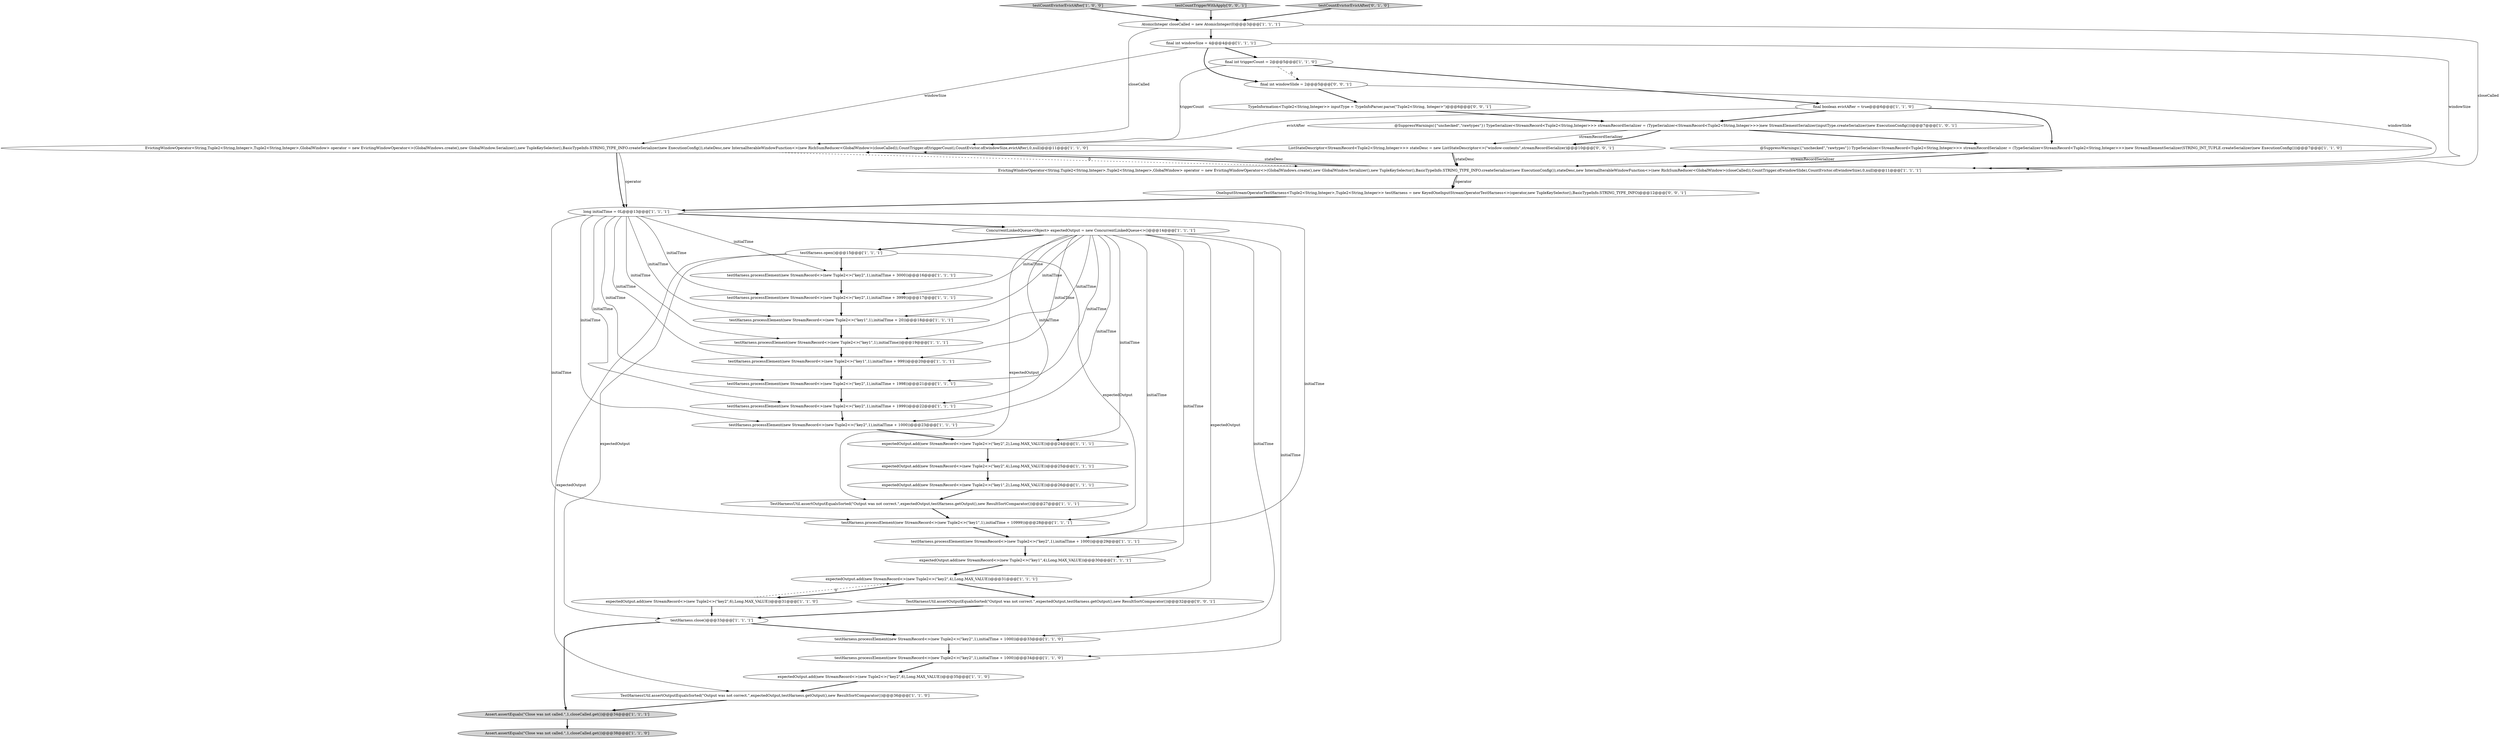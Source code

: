 digraph {
23 [style = filled, label = "expectedOutput.add(new StreamRecord<>(new Tuple2<>(\"key1\",4),Long.MAX_VALUE))@@@30@@@['1', '1', '1']", fillcolor = white, shape = ellipse image = "AAA0AAABBB1BBB"];
2 [style = filled, label = "testHarness.open()@@@15@@@['1', '1', '1']", fillcolor = white, shape = ellipse image = "AAA0AAABBB1BBB"];
7 [style = filled, label = "testHarness.close()@@@33@@@['1', '1', '1']", fillcolor = white, shape = ellipse image = "AAA0AAABBB1BBB"];
18 [style = filled, label = "testHarness.processElement(new StreamRecord<>(new Tuple2<>(\"key1\",1),initialTime + 999))@@@20@@@['1', '1', '1']", fillcolor = white, shape = ellipse image = "AAA0AAABBB1BBB"];
16 [style = filled, label = "EvictingWindowOperator<String,Tuple2<String,Integer>,Tuple2<String,Integer>,GlobalWindow> operator = new EvictingWindowOperator<>(GlobalWindows.create(),new GlobalWindow.Serializer(),new TupleKeySelector(),BasicTypeInfo.STRING_TYPE_INFO.createSerializer(new ExecutionConfig()),stateDesc,new InternalIterableWindowFunction<>(new RichSumReducer<GlobalWindow>(closeCalled)),CountTrigger.of(windowSlide),CountEvictor.of(windowSize),0,null)@@@11@@@['1', '1', '1']", fillcolor = white, shape = ellipse image = "AAA0AAABBB1BBB"];
21 [style = filled, label = "final int triggerCount = 2@@@5@@@['1', '1', '0']", fillcolor = white, shape = ellipse image = "AAA0AAABBB1BBB"];
28 [style = filled, label = "testHarness.processElement(new StreamRecord<>(new Tuple2<>(\"key2\",1),initialTime + 1998))@@@21@@@['1', '1', '1']", fillcolor = white, shape = ellipse image = "AAA0AAABBB1BBB"];
12 [style = filled, label = "testHarness.processElement(new StreamRecord<>(new Tuple2<>(\"key2\",1),initialTime + 3999))@@@17@@@['1', '1', '1']", fillcolor = white, shape = ellipse image = "AAA0AAABBB1BBB"];
6 [style = filled, label = "testHarness.processElement(new StreamRecord<>(new Tuple2<>(\"key1\",1),initialTime + 10999))@@@28@@@['1', '1', '1']", fillcolor = white, shape = ellipse image = "AAA0AAABBB1BBB"];
10 [style = filled, label = "ConcurrentLinkedQueue<Object> expectedOutput = new ConcurrentLinkedQueue<>()@@@14@@@['1', '1', '1']", fillcolor = white, shape = ellipse image = "AAA0AAABBB1BBB"];
5 [style = filled, label = "AtomicInteger closeCalled = new AtomicInteger(0)@@@3@@@['1', '1', '1']", fillcolor = white, shape = ellipse image = "AAA0AAABBB1BBB"];
15 [style = filled, label = "TestHarnessUtil.assertOutputEqualsSorted(\"Output was not correct.\",expectedOutput,testHarness.getOutput(),new ResultSortComparator())@@@36@@@['1', '1', '0']", fillcolor = white, shape = ellipse image = "AAA0AAABBB1BBB"];
19 [style = filled, label = "final boolean evictAfter = true@@@6@@@['1', '1', '0']", fillcolor = white, shape = ellipse image = "AAA0AAABBB1BBB"];
42 [style = filled, label = "TestHarnessUtil.assertOutputEqualsSorted(\"Output was not correct.\",expectedOutput,testHarness.getOutput(),new ResultSortComparator())@@@32@@@['0', '0', '1']", fillcolor = white, shape = ellipse image = "AAA0AAABBB3BBB"];
0 [style = filled, label = "long initialTime = 0L@@@13@@@['1', '1', '1']", fillcolor = white, shape = ellipse image = "AAA0AAABBB1BBB"];
14 [style = filled, label = "final int windowSize = 4@@@4@@@['1', '1', '1']", fillcolor = white, shape = ellipse image = "AAA0AAABBB1BBB"];
8 [style = filled, label = "@SuppressWarnings({\"unchecked\",\"rawtypes\"}) TypeSerializer<StreamRecord<Tuple2<String,Integer>>> streamRecordSerializer = (TypeSerializer<StreamRecord<Tuple2<String,Integer>>>)new StreamElementSerializer(inputType.createSerializer(new ExecutionConfig()))@@@7@@@['1', '0', '1']", fillcolor = white, shape = ellipse image = "AAA0AAABBB1BBB"];
38 [style = filled, label = "ListStateDescriptor<StreamRecord<Tuple2<String,Integer>>> stateDesc = new ListStateDescriptor<>(\"window-contents\",streamRecordSerializer)@@@10@@@['0', '0', '1']", fillcolor = white, shape = ellipse image = "AAA0AAABBB3BBB"];
17 [style = filled, label = "EvictingWindowOperator<String,Tuple2<String,Integer>,Tuple2<String,Integer>,GlobalWindow> operator = new EvictingWindowOperator<>(GlobalWindows.create(),new GlobalWindow.Serializer(),new TupleKeySelector(),BasicTypeInfo.STRING_TYPE_INFO.createSerializer(new ExecutionConfig()),stateDesc,new InternalIterableWindowFunction<>(new RichSumReducer<GlobalWindow>(closeCalled)),CountTrigger.of(triggerCount),CountEvictor.of(windowSize,evictAfter),0,null)@@@11@@@['1', '1', '0']", fillcolor = white, shape = ellipse image = "AAA0AAABBB1BBB"];
39 [style = filled, label = "final int windowSlide = 2@@@5@@@['0', '0', '1']", fillcolor = white, shape = ellipse image = "AAA0AAABBB3BBB"];
35 [style = filled, label = "testCountEvictorEvictAfter['1', '0', '0']", fillcolor = lightgray, shape = diamond image = "AAA0AAABBB1BBB"];
40 [style = filled, label = "OneInputStreamOperatorTestHarness<Tuple2<String,Integer>,Tuple2<String,Integer>> testHarness = new KeyedOneInputStreamOperatorTestHarness<>(operator,new TupleKeySelector(),BasicTypeInfo.STRING_TYPE_INFO)@@@12@@@['0', '0', '1']", fillcolor = white, shape = ellipse image = "AAA0AAABBB3BBB"];
30 [style = filled, label = "expectedOutput.add(new StreamRecord<>(new Tuple2<>(\"key2\",6),Long.MAX_VALUE))@@@35@@@['1', '1', '0']", fillcolor = white, shape = ellipse image = "AAA0AAABBB1BBB"];
20 [style = filled, label = "expectedOutput.add(new StreamRecord<>(new Tuple2<>(\"key2\",6),Long.MAX_VALUE))@@@31@@@['1', '1', '0']", fillcolor = white, shape = ellipse image = "AAA0AAABBB1BBB"];
9 [style = filled, label = "testHarness.processElement(new StreamRecord<>(new Tuple2<>(\"key2\",1),initialTime + 1000))@@@29@@@['1', '1', '1']", fillcolor = white, shape = ellipse image = "AAA0AAABBB1BBB"];
25 [style = filled, label = "expectedOutput.add(new StreamRecord<>(new Tuple2<>(\"key2\",2),Long.MAX_VALUE))@@@24@@@['1', '1', '1']", fillcolor = white, shape = ellipse image = "AAA0AAABBB1BBB"];
33 [style = filled, label = "expectedOutput.add(new StreamRecord<>(new Tuple2<>(\"key2\",4),Long.MAX_VALUE))@@@31@@@['1', '1', '1']", fillcolor = white, shape = ellipse image = "AAA0AAABBB1BBB"];
27 [style = filled, label = "testHarness.processElement(new StreamRecord<>(new Tuple2<>(\"key1\",1),initialTime + 20))@@@18@@@['1', '1', '1']", fillcolor = white, shape = ellipse image = "AAA0AAABBB1BBB"];
32 [style = filled, label = "testHarness.processElement(new StreamRecord<>(new Tuple2<>(\"key2\",1),initialTime + 1999))@@@22@@@['1', '1', '1']", fillcolor = white, shape = ellipse image = "AAA0AAABBB1BBB"];
4 [style = filled, label = "testHarness.processElement(new StreamRecord<>(new Tuple2<>(\"key2\",1),initialTime + 1000))@@@33@@@['1', '1', '0']", fillcolor = white, shape = ellipse image = "AAA0AAABBB1BBB"];
13 [style = filled, label = "expectedOutput.add(new StreamRecord<>(new Tuple2<>(\"key2\",4),Long.MAX_VALUE))@@@25@@@['1', '1', '1']", fillcolor = white, shape = ellipse image = "AAA0AAABBB1BBB"];
41 [style = filled, label = "testCountTriggerWithApply['0', '0', '1']", fillcolor = lightgray, shape = diamond image = "AAA0AAABBB3BBB"];
29 [style = filled, label = "Assert.assertEquals(\"Close was not called.\",1,closeCalled.get())@@@38@@@['1', '1', '0']", fillcolor = lightgray, shape = ellipse image = "AAA0AAABBB1BBB"];
34 [style = filled, label = "testHarness.processElement(new StreamRecord<>(new Tuple2<>(\"key1\",1),initialTime))@@@19@@@['1', '1', '1']", fillcolor = white, shape = ellipse image = "AAA0AAABBB1BBB"];
3 [style = filled, label = "TestHarnessUtil.assertOutputEqualsSorted(\"Output was not correct.\",expectedOutput,testHarness.getOutput(),new ResultSortComparator())@@@27@@@['1', '1', '1']", fillcolor = white, shape = ellipse image = "AAA0AAABBB1BBB"];
11 [style = filled, label = "expectedOutput.add(new StreamRecord<>(new Tuple2<>(\"key1\",2),Long.MAX_VALUE))@@@26@@@['1', '1', '1']", fillcolor = white, shape = ellipse image = "AAA0AAABBB1BBB"];
1 [style = filled, label = "Assert.assertEquals(\"Close was not called.\",1,closeCalled.get())@@@34@@@['1', '1', '1']", fillcolor = lightgray, shape = ellipse image = "AAA0AAABBB1BBB"];
26 [style = filled, label = "testHarness.processElement(new StreamRecord<>(new Tuple2<>(\"key2\",1),initialTime + 1000))@@@23@@@['1', '1', '1']", fillcolor = white, shape = ellipse image = "AAA0AAABBB1BBB"];
22 [style = filled, label = "testHarness.processElement(new StreamRecord<>(new Tuple2<>(\"key2\",1),initialTime + 3000))@@@16@@@['1', '1', '1']", fillcolor = white, shape = ellipse image = "AAA0AAABBB1BBB"];
37 [style = filled, label = "TypeInformation<Tuple2<String,Integer>> inputType = TypeInfoParser.parse(\"Tuple2<String, Integer>\")@@@6@@@['0', '0', '1']", fillcolor = white, shape = ellipse image = "AAA0AAABBB3BBB"];
24 [style = filled, label = "@SuppressWarnings({\"unchecked\",\"rawtypes\"}) TypeSerializer<StreamRecord<Tuple2<String,Integer>>> streamRecordSerializer = (TypeSerializer<StreamRecord<Tuple2<String,Integer>>>)new StreamElementSerializer(STRING_INT_TUPLE.createSerializer(new ExecutionConfig()))@@@7@@@['1', '1', '0']", fillcolor = white, shape = ellipse image = "AAA0AAABBB1BBB"];
36 [style = filled, label = "testCountEvictorEvictAfter['0', '1', '0']", fillcolor = lightgray, shape = diamond image = "AAA0AAABBB2BBB"];
31 [style = filled, label = "testHarness.processElement(new StreamRecord<>(new Tuple2<>(\"key2\",1),initialTime + 1000))@@@34@@@['1', '1', '0']", fillcolor = white, shape = ellipse image = "AAA0AAABBB1BBB"];
38->16 [style = solid, label="stateDesc"];
17->16 [style = dashed, label="0"];
10->26 [style = solid, label="initialTime"];
34->18 [style = bold, label=""];
10->31 [style = solid, label="initialTime"];
10->28 [style = solid, label="initialTime"];
19->24 [style = bold, label=""];
23->33 [style = bold, label=""];
14->17 [style = solid, label="windowSize"];
33->42 [style = bold, label=""];
31->30 [style = bold, label=""];
24->16 [style = solid, label="streamRecordSerializer"];
16->40 [style = bold, label=""];
7->1 [style = bold, label=""];
0->22 [style = solid, label="initialTime"];
21->19 [style = bold, label=""];
10->12 [style = solid, label="initialTime"];
19->17 [style = solid, label="evictAfter"];
40->0 [style = bold, label=""];
8->38 [style = solid, label="streamRecordSerializer"];
16->17 [style = bold, label=""];
13->11 [style = bold, label=""];
32->26 [style = bold, label=""];
18->28 [style = bold, label=""];
8->38 [style = bold, label=""];
35->5 [style = bold, label=""];
10->3 [style = solid, label="expectedOutput"];
16->40 [style = solid, label="operator"];
39->16 [style = solid, label="windowSlide"];
10->4 [style = solid, label="initialTime"];
0->28 [style = solid, label="initialTime"];
10->2 [style = bold, label=""];
42->7 [style = bold, label=""];
20->33 [style = dashed, label="0"];
20->7 [style = bold, label=""];
14->39 [style = bold, label=""];
14->21 [style = bold, label=""];
30->15 [style = bold, label=""];
8->24 [style = bold, label=""];
39->37 [style = bold, label=""];
2->7 [style = solid, label="expectedOutput"];
0->6 [style = solid, label="initialTime"];
0->9 [style = solid, label="initialTime"];
38->16 [style = bold, label=""];
3->6 [style = bold, label=""];
7->4 [style = bold, label=""];
0->27 [style = solid, label="initialTime"];
10->32 [style = solid, label="initialTime"];
21->39 [style = dashed, label="0"];
28->32 [style = bold, label=""];
4->31 [style = bold, label=""];
5->16 [style = solid, label="closeCalled"];
17->0 [style = bold, label=""];
27->34 [style = bold, label=""];
11->3 [style = bold, label=""];
0->26 [style = solid, label="initialTime"];
0->18 [style = solid, label="initialTime"];
36->5 [style = bold, label=""];
1->29 [style = bold, label=""];
37->8 [style = bold, label=""];
10->34 [style = solid, label="initialTime"];
12->27 [style = bold, label=""];
14->16 [style = solid, label="windowSize"];
10->42 [style = solid, label="expectedOutput"];
10->18 [style = solid, label="initialTime"];
17->0 [style = solid, label="operator"];
15->1 [style = bold, label=""];
21->17 [style = solid, label="triggerCount"];
16->17 [style = solid, label="stateDesc"];
10->25 [style = solid, label="initialTime"];
33->20 [style = bold, label=""];
0->12 [style = solid, label="initialTime"];
25->13 [style = bold, label=""];
26->25 [style = bold, label=""];
5->17 [style = solid, label="closeCalled"];
5->14 [style = bold, label=""];
10->23 [style = solid, label="initialTime"];
0->34 [style = solid, label="initialTime"];
19->8 [style = bold, label=""];
9->23 [style = bold, label=""];
24->16 [style = bold, label=""];
0->10 [style = bold, label=""];
22->12 [style = bold, label=""];
0->32 [style = solid, label="initialTime"];
2->15 [style = solid, label="expectedOutput"];
6->9 [style = bold, label=""];
2->6 [style = solid, label="expectedOutput"];
2->22 [style = bold, label=""];
10->27 [style = solid, label="initialTime"];
10->9 [style = solid, label="initialTime"];
41->5 [style = bold, label=""];
}

